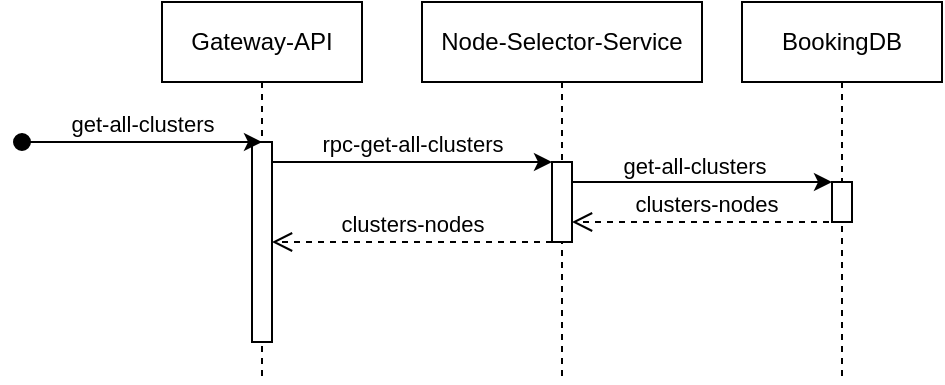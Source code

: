<mxfile version="21.6.1" type="device">
  <diagram name="Pagina-1" id="JCi-VtsOW7-FUkoQYLxe">
    <mxGraphModel dx="1610" dy="585" grid="1" gridSize="10" guides="1" tooltips="1" connect="1" arrows="1" fold="1" page="1" pageScale="1" pageWidth="827" pageHeight="1169" math="0" shadow="0">
      <root>
        <mxCell id="0" />
        <mxCell id="1" parent="0" />
        <mxCell id="oB5l6oXXUfnZyxgO4y2X-1" value="Gateway-API" style="shape=umlLifeline;perimeter=lifelinePerimeter;whiteSpace=wrap;html=1;container=0;dropTarget=0;collapsible=0;recursiveResize=0;outlineConnect=0;portConstraint=eastwest;newEdgeStyle={&quot;edgeStyle&quot;:&quot;elbowEdgeStyle&quot;,&quot;elbow&quot;:&quot;vertical&quot;,&quot;curved&quot;:0,&quot;rounded&quot;:0};" vertex="1" parent="1">
          <mxGeometry x="40" y="40" width="100" height="190" as="geometry" />
        </mxCell>
        <mxCell id="oB5l6oXXUfnZyxgO4y2X-2" value="" style="html=1;points=[];perimeter=orthogonalPerimeter;outlineConnect=0;targetShapes=umlLifeline;portConstraint=eastwest;newEdgeStyle={&quot;edgeStyle&quot;:&quot;elbowEdgeStyle&quot;,&quot;elbow&quot;:&quot;vertical&quot;,&quot;curved&quot;:0,&quot;rounded&quot;:0};" vertex="1" parent="oB5l6oXXUfnZyxgO4y2X-1">
          <mxGeometry x="45" y="70" width="10" height="100" as="geometry" />
        </mxCell>
        <mxCell id="oB5l6oXXUfnZyxgO4y2X-3" value="get-all-clusters" style="html=1;verticalAlign=bottom;startArrow=oval;endArrow=classic;startSize=8;edgeStyle=elbowEdgeStyle;elbow=vertical;curved=0;rounded=0;endFill=1;" edge="1" parent="oB5l6oXXUfnZyxgO4y2X-1">
          <mxGeometry relative="1" as="geometry">
            <mxPoint x="-70" y="70" as="sourcePoint" />
            <mxPoint x="50" y="70" as="targetPoint" />
          </mxGeometry>
        </mxCell>
        <mxCell id="oB5l6oXXUfnZyxgO4y2X-4" value="Node-Selector-Service" style="shape=umlLifeline;perimeter=lifelinePerimeter;whiteSpace=wrap;html=1;container=0;dropTarget=0;collapsible=0;recursiveResize=0;outlineConnect=0;portConstraint=eastwest;newEdgeStyle={&quot;edgeStyle&quot;:&quot;elbowEdgeStyle&quot;,&quot;elbow&quot;:&quot;vertical&quot;,&quot;curved&quot;:0,&quot;rounded&quot;:0};" vertex="1" parent="1">
          <mxGeometry x="170" y="40" width="140" height="190" as="geometry" />
        </mxCell>
        <mxCell id="oB5l6oXXUfnZyxgO4y2X-5" value="" style="html=1;points=[];perimeter=orthogonalPerimeter;outlineConnect=0;targetShapes=umlLifeline;portConstraint=eastwest;newEdgeStyle={&quot;edgeStyle&quot;:&quot;elbowEdgeStyle&quot;,&quot;elbow&quot;:&quot;vertical&quot;,&quot;curved&quot;:0,&quot;rounded&quot;:0};" vertex="1" parent="oB5l6oXXUfnZyxgO4y2X-4">
          <mxGeometry x="65" y="80" width="10" height="40" as="geometry" />
        </mxCell>
        <mxCell id="oB5l6oXXUfnZyxgO4y2X-6" value="rpc-get-all-clusters" style="html=1;verticalAlign=bottom;endArrow=classic;edgeStyle=elbowEdgeStyle;elbow=vertical;curved=0;rounded=0;endFill=1;" edge="1" parent="1" source="oB5l6oXXUfnZyxgO4y2X-2" target="oB5l6oXXUfnZyxgO4y2X-5">
          <mxGeometry relative="1" as="geometry">
            <mxPoint x="195" y="130" as="sourcePoint" />
            <Array as="points">
              <mxPoint x="180" y="120" />
            </Array>
          </mxGeometry>
        </mxCell>
        <mxCell id="oB5l6oXXUfnZyxgO4y2X-7" value="clusters-nodes" style="html=1;verticalAlign=bottom;endArrow=open;dashed=1;endSize=8;edgeStyle=elbowEdgeStyle;elbow=vertical;curved=0;rounded=0;" edge="1" parent="1" source="oB5l6oXXUfnZyxgO4y2X-5" target="oB5l6oXXUfnZyxgO4y2X-2">
          <mxGeometry relative="1" as="geometry">
            <mxPoint x="195" y="205" as="targetPoint" />
            <Array as="points">
              <mxPoint x="190" y="160" />
            </Array>
          </mxGeometry>
        </mxCell>
        <mxCell id="oB5l6oXXUfnZyxgO4y2X-8" value="BookingDB" style="shape=umlLifeline;perimeter=lifelinePerimeter;whiteSpace=wrap;html=1;container=0;dropTarget=0;collapsible=0;recursiveResize=0;outlineConnect=0;portConstraint=eastwest;newEdgeStyle={&quot;edgeStyle&quot;:&quot;elbowEdgeStyle&quot;,&quot;elbow&quot;:&quot;vertical&quot;,&quot;curved&quot;:0,&quot;rounded&quot;:0};" vertex="1" parent="1">
          <mxGeometry x="330" y="40" width="100" height="190" as="geometry" />
        </mxCell>
        <mxCell id="oB5l6oXXUfnZyxgO4y2X-9" value="" style="html=1;points=[];perimeter=orthogonalPerimeter;outlineConnect=0;targetShapes=umlLifeline;portConstraint=eastwest;newEdgeStyle={&quot;edgeStyle&quot;:&quot;elbowEdgeStyle&quot;,&quot;elbow&quot;:&quot;vertical&quot;,&quot;curved&quot;:0,&quot;rounded&quot;:0};" vertex="1" parent="oB5l6oXXUfnZyxgO4y2X-8">
          <mxGeometry x="45" y="90" width="10" height="20" as="geometry" />
        </mxCell>
        <mxCell id="oB5l6oXXUfnZyxgO4y2X-10" value="get-all-clusters" style="edgeLabel;html=1;align=center;verticalAlign=middle;resizable=0;points=[];" vertex="1" connectable="0" parent="1">
          <mxGeometry x="299.997" y="119.857" as="geometry">
            <mxPoint x="6" y="2" as="offset" />
          </mxGeometry>
        </mxCell>
        <mxCell id="oB5l6oXXUfnZyxgO4y2X-11" value="" style="edgeStyle=elbowEdgeStyle;rounded=0;orthogonalLoop=1;jettySize=auto;html=1;elbow=vertical;curved=0;" edge="1" parent="1" source="oB5l6oXXUfnZyxgO4y2X-5" target="oB5l6oXXUfnZyxgO4y2X-9">
          <mxGeometry relative="1" as="geometry">
            <mxPoint x="210" y="130" as="sourcePoint" />
            <mxPoint x="340" y="130" as="targetPoint" />
            <Array as="points">
              <mxPoint x="370" y="130" />
              <mxPoint x="220" y="130" />
            </Array>
          </mxGeometry>
        </mxCell>
        <mxCell id="oB5l6oXXUfnZyxgO4y2X-12" value="clusters-nodes" style="html=1;verticalAlign=bottom;endArrow=open;dashed=1;endSize=8;edgeStyle=elbowEdgeStyle;elbow=vertical;curved=0;rounded=0;" edge="1" parent="1" source="oB5l6oXXUfnZyxgO4y2X-8" target="oB5l6oXXUfnZyxgO4y2X-5">
          <mxGeometry relative="1" as="geometry">
            <mxPoint x="210" y="150" as="targetPoint" />
            <Array as="points">
              <mxPoint x="305" y="150" />
            </Array>
            <mxPoint x="340" y="150" as="sourcePoint" />
          </mxGeometry>
        </mxCell>
      </root>
    </mxGraphModel>
  </diagram>
</mxfile>
